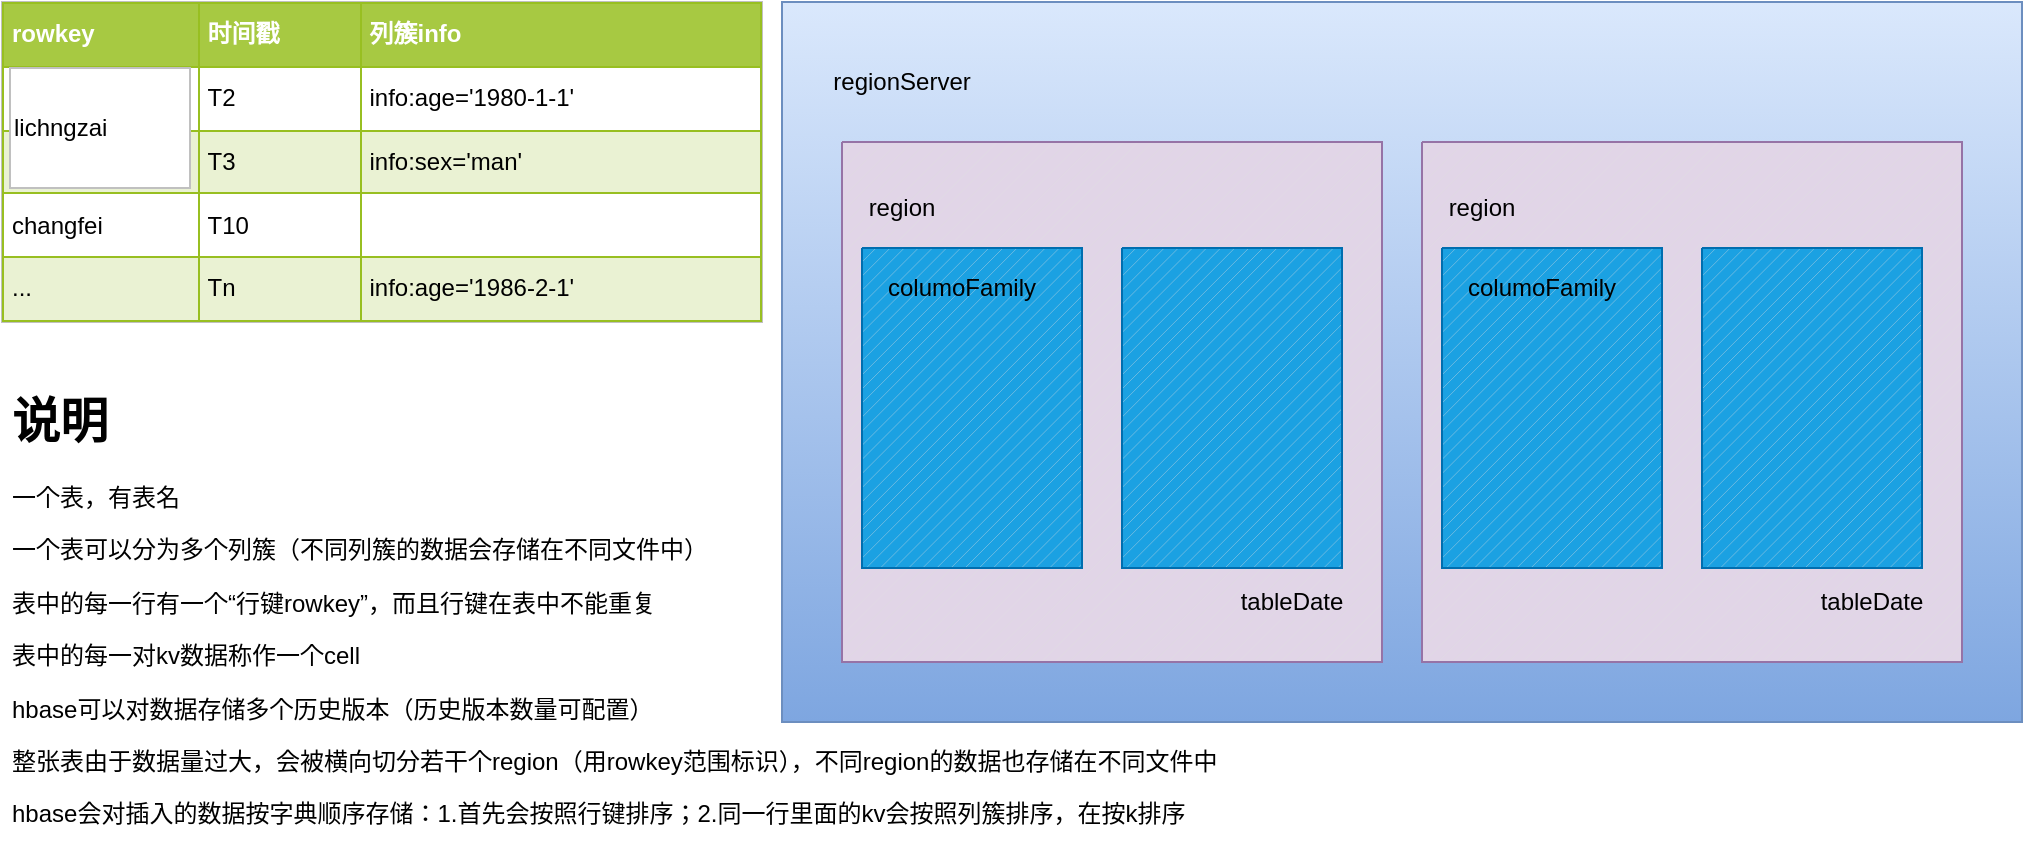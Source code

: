<mxfile version="13.1.0" type="github">
  <diagram id="2Z2heoTGFe1Qs4jh3SYo" name="第 1 页">
    <mxGraphModel dx="1422" dy="745" grid="1" gridSize="10" guides="1" tooltips="1" connect="1" arrows="1" fold="1" page="1" pageScale="1" pageWidth="827" pageHeight="1169" math="0" shadow="0">
      <root>
        <mxCell id="0" />
        <mxCell id="1" parent="0" />
        <mxCell id="PbBiNdgr8S9KA7dD1dcD-2" value="&lt;h1&gt;说明&lt;/h1&gt;&lt;p&gt;一个表，有表名&lt;/p&gt;&lt;p&gt;一个表可以分为多个列簇（不同列簇的数据会存储在不同文件中）&lt;/p&gt;&lt;p&gt;表中的每一行有一个“行键rowkey”，而且行键在表中不能重复&lt;/p&gt;&lt;p&gt;表中的每一对kv数据称作一个cell&lt;/p&gt;&lt;p&gt;hbase可以对数据存储多个历史版本（历史版本数量可配置）&lt;/p&gt;&lt;p&gt;整张表由于数据量过大，会被横向切分若干个region（用rowkey范围标识），不同region的数据也存储在不同文件中&lt;/p&gt;&lt;p&gt;hbase会对插入的数据按字典顺序存储：1.首先会按照行键排序；2.同一行里面的kv会按照列簇排序，在按k排序&lt;/p&gt;&lt;p&gt;&lt;br&gt;&lt;/p&gt;" style="text;html=1;strokeColor=none;fillColor=none;spacing=5;spacingTop=-20;whiteSpace=wrap;overflow=hidden;rounded=0;" vertex="1" parent="1">
          <mxGeometry x="100" y="300" width="630" height="240" as="geometry" />
        </mxCell>
        <mxCell id="PbBiNdgr8S9KA7dD1dcD-8" value="&lt;table border=&quot;1&quot; width=&quot;100%&quot; cellpadding=&quot;4&quot; style=&quot;width: 100% ; height: 100% ; border-collapse: collapse&quot;&gt;&lt;tbody&gt;&lt;tr style=&quot;background-color: #a7c942 ; color: #ffffff ; border: 1px solid #98bf21&quot;&gt;&lt;th align=&quot;left&quot;&gt;rowkey&lt;/th&gt;&lt;th align=&quot;left&quot;&gt;时间戳&lt;/th&gt;&lt;th align=&quot;left&quot;&gt;列簇info&lt;/th&gt;&lt;/tr&gt;&lt;tr style=&quot;border: 1px solid #98bf21&quot;&gt;&lt;td&gt;Value 1&lt;/td&gt;&lt;td&gt;T2&lt;/td&gt;&lt;td&gt;info:age=&#39;1980-1-1&#39;&lt;/td&gt;&lt;/tr&gt;&lt;tr style=&quot;background-color: #eaf2d3 ; border: 1px solid #98bf21&quot;&gt;&lt;td&gt;Value 4&lt;/td&gt;&lt;td&gt;T3&lt;/td&gt;&lt;td&gt;info:sex=&#39;man&#39;&lt;/td&gt;&lt;/tr&gt;&lt;tr style=&quot;border: 1px solid #98bf21&quot;&gt;&lt;td&gt;changfei&lt;/td&gt;&lt;td&gt;T10&lt;/td&gt;&lt;td&gt;&lt;br&gt;&lt;/td&gt;&lt;/tr&gt;&lt;tr style=&quot;background-color: #eaf2d3 ; border: 1px solid #98bf21&quot;&gt;&lt;td&gt;...&lt;/td&gt;&lt;td&gt;Tn&lt;/td&gt;&lt;td&gt;info:age=&#39;1986-2-1&#39;&lt;/td&gt;&lt;/tr&gt;&lt;/tbody&gt;&lt;/table&gt;" style="text;html=1;strokeColor=#c0c0c0;fillColor=#ffffff;overflow=fill;rounded=0;align=left;" vertex="1" parent="1">
          <mxGeometry x="100" y="110" width="380" height="160" as="geometry" />
        </mxCell>
        <mxCell id="PbBiNdgr8S9KA7dD1dcD-22" value="lichngzai" style="rounded=0;whiteSpace=wrap;html=1;comic=0;strokeColor=#c0c0c0;gradientColor=none;align=left;" vertex="1" parent="1">
          <mxGeometry x="104" y="143" width="90" height="60" as="geometry" />
        </mxCell>
        <mxCell id="PbBiNdgr8S9KA7dD1dcD-23" value="" style="verticalLabelPosition=bottom;verticalAlign=top;html=1;shape=mxgraph.basic.rect;fillColor2=none;strokeWidth=1;size=20;indent=5;rounded=0;comic=0;gradientColor=#7ea6e0;align=left;fillColor=#dae8fc;strokeColor=#6c8ebf;" vertex="1" parent="1">
          <mxGeometry x="490" y="110" width="620" height="360" as="geometry" />
        </mxCell>
        <mxCell id="PbBiNdgr8S9KA7dD1dcD-24" value="" style="verticalLabelPosition=bottom;verticalAlign=top;html=1;shape=mxgraph.basic.patternFillRect;fillStyle=diag;step=5;fillStrokeWidth=0.2;fillStrokeColor=#dddddd;rounded=0;comic=0;strokeColor=#9673a6;align=left;fillColor=#e1d5e7;" vertex="1" parent="1">
          <mxGeometry x="520" y="180" width="270" height="260" as="geometry" />
        </mxCell>
        <mxCell id="PbBiNdgr8S9KA7dD1dcD-26" value="" style="verticalLabelPosition=bottom;verticalAlign=top;html=1;shape=mxgraph.basic.patternFillRect;fillStyle=diag;step=5;fillStrokeWidth=0.2;fillStrokeColor=#dddddd;rounded=0;comic=0;strokeColor=#006EAF;align=left;fillColor=#1ba1e2;fontColor=#ffffff;" vertex="1" parent="1">
          <mxGeometry x="530" y="233" width="110" height="160" as="geometry" />
        </mxCell>
        <mxCell id="PbBiNdgr8S9KA7dD1dcD-37" value="" style="verticalLabelPosition=bottom;verticalAlign=top;html=1;shape=mxgraph.basic.patternFillRect;fillStyle=diag;step=5;fillStrokeWidth=0.2;fillStrokeColor=#dddddd;rounded=0;comic=0;strokeColor=#006EAF;align=left;fillColor=#1ba1e2;fontColor=#ffffff;" vertex="1" parent="1">
          <mxGeometry x="660" y="233" width="110" height="160" as="geometry" />
        </mxCell>
        <mxCell id="PbBiNdgr8S9KA7dD1dcD-30" value="regionServer" style="text;html=1;strokeColor=none;fillColor=none;align=center;verticalAlign=middle;whiteSpace=wrap;rounded=0;comic=0;" vertex="1" parent="1">
          <mxGeometry x="530" y="140" width="40" height="20" as="geometry" />
        </mxCell>
        <mxCell id="PbBiNdgr8S9KA7dD1dcD-31" value="region" style="text;html=1;strokeColor=none;fillColor=none;align=center;verticalAlign=middle;whiteSpace=wrap;rounded=0;comic=0;" vertex="1" parent="1">
          <mxGeometry x="530" y="203" width="40" height="20" as="geometry" />
        </mxCell>
        <mxCell id="PbBiNdgr8S9KA7dD1dcD-33" value="tableDate" style="text;html=1;strokeColor=none;fillColor=none;align=center;verticalAlign=middle;whiteSpace=wrap;rounded=0;comic=0;" vertex="1" parent="1">
          <mxGeometry x="725" y="400" width="40" height="20" as="geometry" />
        </mxCell>
        <mxCell id="PbBiNdgr8S9KA7dD1dcD-36" value="columoFamily" style="text;html=1;strokeColor=none;fillColor=none;align=center;verticalAlign=middle;whiteSpace=wrap;rounded=0;comic=0;" vertex="1" parent="1">
          <mxGeometry x="560" y="243" width="40" height="20" as="geometry" />
        </mxCell>
        <mxCell id="PbBiNdgr8S9KA7dD1dcD-41" value="" style="verticalLabelPosition=bottom;verticalAlign=top;html=1;shape=mxgraph.basic.patternFillRect;fillStyle=diag;step=5;fillStrokeWidth=0.2;fillStrokeColor=#dddddd;rounded=0;comic=0;strokeColor=#9673a6;align=left;fillColor=#e1d5e7;" vertex="1" parent="1">
          <mxGeometry x="810" y="180" width="270" height="260" as="geometry" />
        </mxCell>
        <mxCell id="PbBiNdgr8S9KA7dD1dcD-42" value="" style="verticalLabelPosition=bottom;verticalAlign=top;html=1;shape=mxgraph.basic.patternFillRect;fillStyle=diag;step=5;fillStrokeWidth=0.2;fillStrokeColor=#dddddd;rounded=0;comic=0;strokeColor=#006EAF;align=left;fillColor=#1ba1e2;fontColor=#ffffff;" vertex="1" parent="1">
          <mxGeometry x="820" y="233" width="110" height="160" as="geometry" />
        </mxCell>
        <mxCell id="PbBiNdgr8S9KA7dD1dcD-43" value="" style="verticalLabelPosition=bottom;verticalAlign=top;html=1;shape=mxgraph.basic.patternFillRect;fillStyle=diag;step=5;fillStrokeWidth=0.2;fillStrokeColor=#dddddd;rounded=0;comic=0;strokeColor=#006EAF;align=left;fillColor=#1ba1e2;fontColor=#ffffff;" vertex="1" parent="1">
          <mxGeometry x="950" y="233" width="110" height="160" as="geometry" />
        </mxCell>
        <mxCell id="PbBiNdgr8S9KA7dD1dcD-44" value="region" style="text;html=1;strokeColor=none;fillColor=none;align=center;verticalAlign=middle;whiteSpace=wrap;rounded=0;comic=0;" vertex="1" parent="1">
          <mxGeometry x="820" y="203" width="40" height="20" as="geometry" />
        </mxCell>
        <mxCell id="PbBiNdgr8S9KA7dD1dcD-45" value="tableDate" style="text;html=1;strokeColor=none;fillColor=none;align=center;verticalAlign=middle;whiteSpace=wrap;rounded=0;comic=0;" vertex="1" parent="1">
          <mxGeometry x="1015" y="400" width="40" height="20" as="geometry" />
        </mxCell>
        <mxCell id="PbBiNdgr8S9KA7dD1dcD-46" value="columoFamily" style="text;html=1;strokeColor=none;fillColor=none;align=center;verticalAlign=middle;whiteSpace=wrap;rounded=0;comic=0;" vertex="1" parent="1">
          <mxGeometry x="850" y="243" width="40" height="20" as="geometry" />
        </mxCell>
      </root>
    </mxGraphModel>
  </diagram>
</mxfile>
